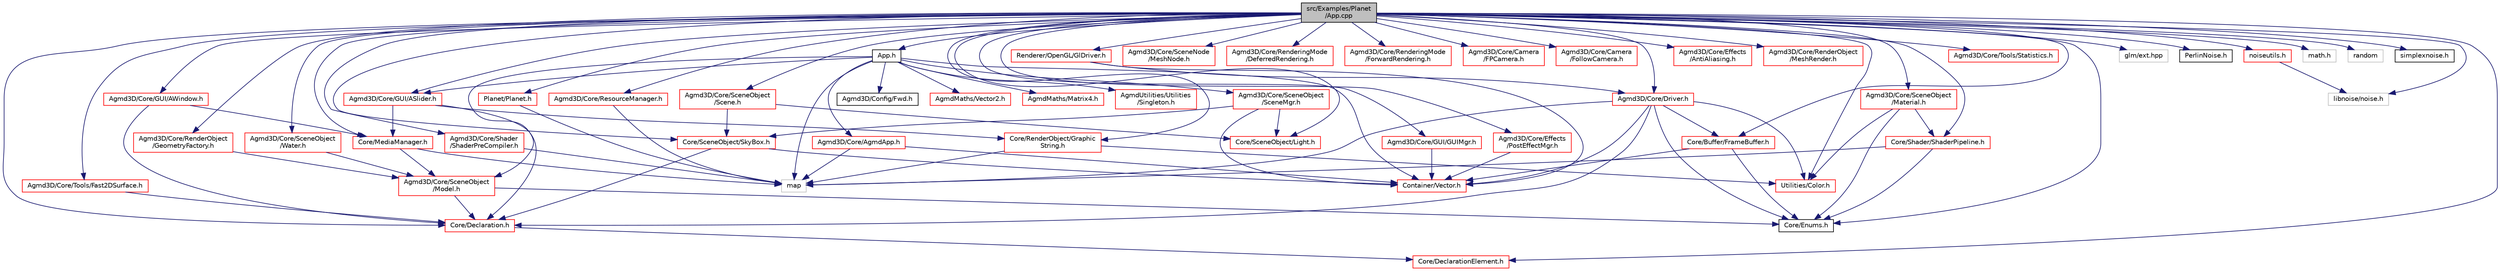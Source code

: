 digraph "src/Examples/Planet/App.cpp"
{
  edge [fontname="Helvetica",fontsize="10",labelfontname="Helvetica",labelfontsize="10"];
  node [fontname="Helvetica",fontsize="10",shape=record];
  Node1 [label="src/Examples/Planet\l/App.cpp",height=0.2,width=0.4,color="black", fillcolor="grey75", style="filled" fontcolor="black"];
  Node1 -> Node2 [color="midnightblue",fontsize="10",style="solid",fontname="Helvetica"];
  Node2 [label="App.h",height=0.2,width=0.4,color="black", fillcolor="white", style="filled",URL="$_examples_2_planet_2_app_8h.html"];
  Node2 -> Node3 [color="midnightblue",fontsize="10",style="solid",fontname="Helvetica"];
  Node3 [label="Agmd3D/Config/Fwd.h",height=0.2,width=0.4,color="black", fillcolor="white", style="filled",URL="$_agmd3_d_2_config_2_fwd_8h.html"];
  Node2 -> Node4 [color="midnightblue",fontsize="10",style="solid",fontname="Helvetica"];
  Node4 [label="Agmd3D/Core/AgmdApp.h",height=0.2,width=0.4,color="red", fillcolor="white", style="filled",URL="$_agmd3_d_2_core_2_agmd_app_8h.html"];
  Node4 -> Node5 [color="midnightblue",fontsize="10",style="solid",fontname="Helvetica"];
  Node5 [label="map",height=0.2,width=0.4,color="grey75", fillcolor="white", style="filled"];
  Node4 -> Node6 [color="midnightblue",fontsize="10",style="solid",fontname="Helvetica"];
  Node6 [label="Container/Vector.h",height=0.2,width=0.4,color="red", fillcolor="white", style="filled",URL="$_vector_8h.html"];
  Node2 -> Node7 [color="midnightblue",fontsize="10",style="solid",fontname="Helvetica"];
  Node7 [label="AgmdMaths/Vector2.h",height=0.2,width=0.4,color="red", fillcolor="white", style="filled",URL="$_agmd_maths_2_vector2_8h.html"];
  Node2 -> Node8 [color="midnightblue",fontsize="10",style="solid",fontname="Helvetica"];
  Node8 [label="AgmdMaths/Matrix4.h",height=0.2,width=0.4,color="red", fillcolor="white", style="filled",URL="$_agmd_maths_2_matrix4_8h.html"];
  Node2 -> Node9 [color="midnightblue",fontsize="10",style="solid",fontname="Helvetica"];
  Node9 [label="AgmdUtilities/Utilities\l/Singleton.h",height=0.2,width=0.4,color="red", fillcolor="white", style="filled",URL="$_agmd_utilities_2_utilities_2_singleton_8h.html"];
  Node2 -> Node10 [color="midnightblue",fontsize="10",style="solid",fontname="Helvetica"];
  Node10 [label="Agmd3D/Core/SceneObject\l/Model.h",height=0.2,width=0.4,color="red", fillcolor="white", style="filled",URL="$_model_8h.html"];
  Node10 -> Node11 [color="midnightblue",fontsize="10",style="solid",fontname="Helvetica"];
  Node11 [label="Core/Declaration.h",height=0.2,width=0.4,color="red", fillcolor="white", style="filled",URL="$_declaration_8h.html"];
  Node11 -> Node12 [color="midnightblue",fontsize="10",style="solid",fontname="Helvetica"];
  Node12 [label="Core/DeclarationElement.h",height=0.2,width=0.4,color="red", fillcolor="white", style="filled",URL="$_declaration_element_8h.html"];
  Node10 -> Node13 [color="midnightblue",fontsize="10",style="solid",fontname="Helvetica"];
  Node13 [label="Core/Enums.h",height=0.2,width=0.4,color="black", fillcolor="white", style="filled",URL="$_enums_8h.html"];
  Node2 -> Node14 [color="midnightblue",fontsize="10",style="solid",fontname="Helvetica"];
  Node14 [label="Agmd3D/Core/SceneObject\l/SceneMgr.h",height=0.2,width=0.4,color="red", fillcolor="white", style="filled",URL="$_scene_mgr_8h.html"];
  Node14 -> Node15 [color="midnightblue",fontsize="10",style="solid",fontname="Helvetica"];
  Node15 [label="Core/SceneObject/Light.h",height=0.2,width=0.4,color="red", fillcolor="white", style="filled",URL="$_light_8h.html"];
  Node14 -> Node16 [color="midnightblue",fontsize="10",style="solid",fontname="Helvetica"];
  Node16 [label="Core/SceneObject/SkyBox.h",height=0.2,width=0.4,color="red", fillcolor="white", style="filled",URL="$_sky_box_8h.html"];
  Node16 -> Node11 [color="midnightblue",fontsize="10",style="solid",fontname="Helvetica"];
  Node16 -> Node6 [color="midnightblue",fontsize="10",style="solid",fontname="Helvetica"];
  Node14 -> Node6 [color="midnightblue",fontsize="10",style="solid",fontname="Helvetica"];
  Node2 -> Node17 [color="midnightblue",fontsize="10",style="solid",fontname="Helvetica"];
  Node17 [label="Agmd3D/Core/GUI/ASlider.h",height=0.2,width=0.4,color="red", fillcolor="white", style="filled",URL="$_a_slider_8h.html"];
  Node17 -> Node11 [color="midnightblue",fontsize="10",style="solid",fontname="Helvetica"];
  Node17 -> Node18 [color="midnightblue",fontsize="10",style="solid",fontname="Helvetica"];
  Node18 [label="Core/MediaManager.h",height=0.2,width=0.4,color="red", fillcolor="white", style="filled",URL="$_media_manager_8h.html"];
  Node18 -> Node10 [color="midnightblue",fontsize="10",style="solid",fontname="Helvetica"];
  Node18 -> Node5 [color="midnightblue",fontsize="10",style="solid",fontname="Helvetica"];
  Node17 -> Node19 [color="midnightblue",fontsize="10",style="solid",fontname="Helvetica"];
  Node19 [label="Core/RenderObject/Graphic\lString.h",height=0.2,width=0.4,color="red", fillcolor="white", style="filled",URL="$_graphic_string_8h.html"];
  Node19 -> Node20 [color="midnightblue",fontsize="10",style="solid",fontname="Helvetica"];
  Node20 [label="Utilities/Color.h",height=0.2,width=0.4,color="red", fillcolor="white", style="filled",URL="$_color_8h.html"];
  Node19 -> Node5 [color="midnightblue",fontsize="10",style="solid",fontname="Helvetica"];
  Node2 -> Node5 [color="midnightblue",fontsize="10",style="solid",fontname="Helvetica"];
  Node2 -> Node6 [color="midnightblue",fontsize="10",style="solid",fontname="Helvetica"];
  Node1 -> Node18 [color="midnightblue",fontsize="10",style="solid",fontname="Helvetica"];
  Node1 -> Node21 [color="midnightblue",fontsize="10",style="solid",fontname="Helvetica"];
  Node21 [label="Agmd3D/Core/Driver.h",height=0.2,width=0.4,color="red", fillcolor="white", style="filled",URL="$_driver_8h.html"];
  Node21 -> Node20 [color="midnightblue",fontsize="10",style="solid",fontname="Helvetica"];
  Node21 -> Node13 [color="midnightblue",fontsize="10",style="solid",fontname="Helvetica"];
  Node21 -> Node22 [color="midnightblue",fontsize="10",style="solid",fontname="Helvetica"];
  Node22 [label="Core/Buffer/FrameBuffer.h",height=0.2,width=0.4,color="red", fillcolor="white", style="filled",URL="$_frame_buffer_8h.html"];
  Node22 -> Node13 [color="midnightblue",fontsize="10",style="solid",fontname="Helvetica"];
  Node22 -> Node6 [color="midnightblue",fontsize="10",style="solid",fontname="Helvetica"];
  Node21 -> Node11 [color="midnightblue",fontsize="10",style="solid",fontname="Helvetica"];
  Node21 -> Node5 [color="midnightblue",fontsize="10",style="solid",fontname="Helvetica"];
  Node21 -> Node6 [color="midnightblue",fontsize="10",style="solid",fontname="Helvetica"];
  Node1 -> Node13 [color="midnightblue",fontsize="10",style="solid",fontname="Helvetica"];
  Node1 -> Node11 [color="midnightblue",fontsize="10",style="solid",fontname="Helvetica"];
  Node1 -> Node12 [color="midnightblue",fontsize="10",style="solid",fontname="Helvetica"];
  Node1 -> Node23 [color="midnightblue",fontsize="10",style="solid",fontname="Helvetica"];
  Node23 [label="Agmd3D/Core/ResourceManager.h",height=0.2,width=0.4,color="red", fillcolor="white", style="filled",URL="$_resource_manager_8h.html"];
  Node23 -> Node5 [color="midnightblue",fontsize="10",style="solid",fontname="Helvetica"];
  Node1 -> Node24 [color="midnightblue",fontsize="10",style="solid",fontname="Helvetica"];
  Node24 [label="Agmd3D/Core/RenderObject\l/GeometryFactory.h",height=0.2,width=0.4,color="red", fillcolor="white", style="filled",URL="$_geometry_factory_8h.html"];
  Node24 -> Node10 [color="midnightblue",fontsize="10",style="solid",fontname="Helvetica"];
  Node1 -> Node22 [color="midnightblue",fontsize="10",style="solid",fontname="Helvetica"];
  Node1 -> Node19 [color="midnightblue",fontsize="10",style="solid",fontname="Helvetica"];
  Node1 -> Node25 [color="midnightblue",fontsize="10",style="solid",fontname="Helvetica"];
  Node25 [label="Agmd3D/Core/SceneObject\l/Scene.h",height=0.2,width=0.4,color="red", fillcolor="white", style="filled",URL="$_scene_8h.html"];
  Node25 -> Node16 [color="midnightblue",fontsize="10",style="solid",fontname="Helvetica"];
  Node25 -> Node15 [color="midnightblue",fontsize="10",style="solid",fontname="Helvetica"];
  Node1 -> Node26 [color="midnightblue",fontsize="10",style="solid",fontname="Helvetica"];
  Node26 [label="Agmd3D/Core/SceneObject\l/Water.h",height=0.2,width=0.4,color="red", fillcolor="white", style="filled",URL="$_water_8h.html"];
  Node26 -> Node10 [color="midnightblue",fontsize="10",style="solid",fontname="Helvetica"];
  Node1 -> Node16 [color="midnightblue",fontsize="10",style="solid",fontname="Helvetica"];
  Node1 -> Node15 [color="midnightblue",fontsize="10",style="solid",fontname="Helvetica"];
  Node1 -> Node27 [color="midnightblue",fontsize="10",style="solid",fontname="Helvetica"];
  Node27 [label="Agmd3D/Core/SceneObject\l/Material.h",height=0.2,width=0.4,color="red", fillcolor="white", style="filled",URL="$_material_8h.html"];
  Node27 -> Node28 [color="midnightblue",fontsize="10",style="solid",fontname="Helvetica"];
  Node28 [label="Core/Shader/ShaderPipeline.h",height=0.2,width=0.4,color="red", fillcolor="white", style="filled",URL="$_shader_pipeline_8h.html"];
  Node28 -> Node13 [color="midnightblue",fontsize="10",style="solid",fontname="Helvetica"];
  Node28 -> Node5 [color="midnightblue",fontsize="10",style="solid",fontname="Helvetica"];
  Node27 -> Node13 [color="midnightblue",fontsize="10",style="solid",fontname="Helvetica"];
  Node27 -> Node20 [color="midnightblue",fontsize="10",style="solid",fontname="Helvetica"];
  Node1 -> Node29 [color="midnightblue",fontsize="10",style="solid",fontname="Helvetica"];
  Node29 [label="Agmd3D/Core/SceneNode\l/MeshNode.h",height=0.2,width=0.4,color="red", fillcolor="white", style="filled",URL="$_mesh_node_8h.html"];
  Node1 -> Node30 [color="midnightblue",fontsize="10",style="solid",fontname="Helvetica"];
  Node30 [label="Agmd3D/Core/RenderingMode\l/DeferredRendering.h",height=0.2,width=0.4,color="red", fillcolor="white", style="filled",URL="$_deferred_rendering_8h.html"];
  Node1 -> Node31 [color="midnightblue",fontsize="10",style="solid",fontname="Helvetica"];
  Node31 [label="Agmd3D/Core/RenderingMode\l/ForwardRendering.h",height=0.2,width=0.4,color="red", fillcolor="white", style="filled",URL="$_forward_rendering_8h.html"];
  Node1 -> Node32 [color="midnightblue",fontsize="10",style="solid",fontname="Helvetica"];
  Node32 [label="Agmd3D/Core/Camera\l/FPCamera.h",height=0.2,width=0.4,color="red", fillcolor="white", style="filled",URL="$_f_p_camera_8h.html"];
  Node1 -> Node33 [color="midnightblue",fontsize="10",style="solid",fontname="Helvetica"];
  Node33 [label="Agmd3D/Core/Camera\l/FollowCamera.h",height=0.2,width=0.4,color="red", fillcolor="white", style="filled",URL="$_follow_camera_8h.html"];
  Node1 -> Node20 [color="midnightblue",fontsize="10",style="solid",fontname="Helvetica"];
  Node1 -> Node34 [color="midnightblue",fontsize="10",style="solid",fontname="Helvetica"];
  Node34 [label="Agmd3D/Core/Effects\l/PostEffectMgr.h",height=0.2,width=0.4,color="red", fillcolor="white", style="filled",URL="$_post_effect_mgr_8h.html"];
  Node34 -> Node6 [color="midnightblue",fontsize="10",style="solid",fontname="Helvetica"];
  Node1 -> Node35 [color="midnightblue",fontsize="10",style="solid",fontname="Helvetica"];
  Node35 [label="Agmd3D/Core/Effects\l/AntiAliasing.h",height=0.2,width=0.4,color="red", fillcolor="white", style="filled",URL="$_anti_aliasing_8h.html"];
  Node1 -> Node36 [color="midnightblue",fontsize="10",style="solid",fontname="Helvetica"];
  Node36 [label="Agmd3D/Core/RenderObject\l/MeshRender.h",height=0.2,width=0.4,color="red", fillcolor="white", style="filled",URL="$_mesh_render_8h.html"];
  Node1 -> Node37 [color="midnightblue",fontsize="10",style="solid",fontname="Helvetica"];
  Node37 [label="Agmd3D/Core/GUI/GUIMgr.h",height=0.2,width=0.4,color="red", fillcolor="white", style="filled",URL="$_g_u_i_mgr_8h.html"];
  Node37 -> Node6 [color="midnightblue",fontsize="10",style="solid",fontname="Helvetica"];
  Node1 -> Node17 [color="midnightblue",fontsize="10",style="solid",fontname="Helvetica"];
  Node1 -> Node38 [color="midnightblue",fontsize="10",style="solid",fontname="Helvetica"];
  Node38 [label="Agmd3D/Core/GUI/AWindow.h",height=0.2,width=0.4,color="red", fillcolor="white", style="filled",URL="$_a_window_8h.html"];
  Node38 -> Node11 [color="midnightblue",fontsize="10",style="solid",fontname="Helvetica"];
  Node38 -> Node18 [color="midnightblue",fontsize="10",style="solid",fontname="Helvetica"];
  Node1 -> Node39 [color="midnightblue",fontsize="10",style="solid",fontname="Helvetica"];
  Node39 [label="Agmd3D/Core/Shader\l/ShaderPreCompiler.h",height=0.2,width=0.4,color="red", fillcolor="white", style="filled",URL="$_shader_pre_compiler_8h.html"];
  Node39 -> Node5 [color="midnightblue",fontsize="10",style="solid",fontname="Helvetica"];
  Node1 -> Node40 [color="midnightblue",fontsize="10",style="solid",fontname="Helvetica"];
  Node40 [label="Agmd3D/Core/Tools/Statistics.h",height=0.2,width=0.4,color="red", fillcolor="white", style="filled",URL="$_statistics_8h.html"];
  Node1 -> Node41 [color="midnightblue",fontsize="10",style="solid",fontname="Helvetica"];
  Node41 [label="Renderer/OpenGL/GlDriver.h",height=0.2,width=0.4,color="red", fillcolor="white", style="filled",URL="$_gl_driver_8h.html"];
  Node41 -> Node21 [color="midnightblue",fontsize="10",style="solid",fontname="Helvetica"];
  Node41 -> Node6 [color="midnightblue",fontsize="10",style="solid",fontname="Helvetica"];
  Node1 -> Node42 [color="midnightblue",fontsize="10",style="solid",fontname="Helvetica"];
  Node42 [label="Agmd3D/Core/Tools/Fast2DSurface.h",height=0.2,width=0.4,color="red", fillcolor="white", style="filled",URL="$_fast2_d_surface_8h.html"];
  Node42 -> Node11 [color="midnightblue",fontsize="10",style="solid",fontname="Helvetica"];
  Node1 -> Node43 [color="midnightblue",fontsize="10",style="solid",fontname="Helvetica"];
  Node43 [label="glm/ext.hpp",height=0.2,width=0.4,color="grey75", fillcolor="white", style="filled"];
  Node1 -> Node44 [color="midnightblue",fontsize="10",style="solid",fontname="Helvetica"];
  Node44 [label="PerlinNoise.h",height=0.2,width=0.4,color="black", fillcolor="white", style="filled",URL="$_examples_2_planet_2_perlin_noise_8h.html"];
  Node1 -> Node45 [color="midnightblue",fontsize="10",style="solid",fontname="Helvetica"];
  Node45 [label="libnoise/noise.h",height=0.2,width=0.4,color="grey75", fillcolor="white", style="filled"];
  Node1 -> Node46 [color="midnightblue",fontsize="10",style="solid",fontname="Helvetica"];
  Node46 [label="math.h",height=0.2,width=0.4,color="grey75", fillcolor="white", style="filled"];
  Node1 -> Node47 [color="midnightblue",fontsize="10",style="solid",fontname="Helvetica"];
  Node47 [label="random",height=0.2,width=0.4,color="grey75", fillcolor="white", style="filled"];
  Node1 -> Node48 [color="midnightblue",fontsize="10",style="solid",fontname="Helvetica"];
  Node48 [label="simplexnoise.h",height=0.2,width=0.4,color="black", fillcolor="white", style="filled",URL="$_examples_2_planet_2simplexnoise_8h.html"];
  Node1 -> Node49 [color="midnightblue",fontsize="10",style="solid",fontname="Helvetica"];
  Node49 [label="noiseutils.h",height=0.2,width=0.4,color="red", fillcolor="white", style="filled",URL="$_examples_2_planet_2noiseutils_8h.html"];
  Node49 -> Node45 [color="midnightblue",fontsize="10",style="solid",fontname="Helvetica"];
  Node1 -> Node28 [color="midnightblue",fontsize="10",style="solid",fontname="Helvetica"];
  Node1 -> Node50 [color="midnightblue",fontsize="10",style="solid",fontname="Helvetica"];
  Node50 [label="Planet/Planet.h",height=0.2,width=0.4,color="red", fillcolor="white", style="filled",URL="$_planet_8h.html"];
  Node50 -> Node5 [color="midnightblue",fontsize="10",style="solid",fontname="Helvetica"];
}
